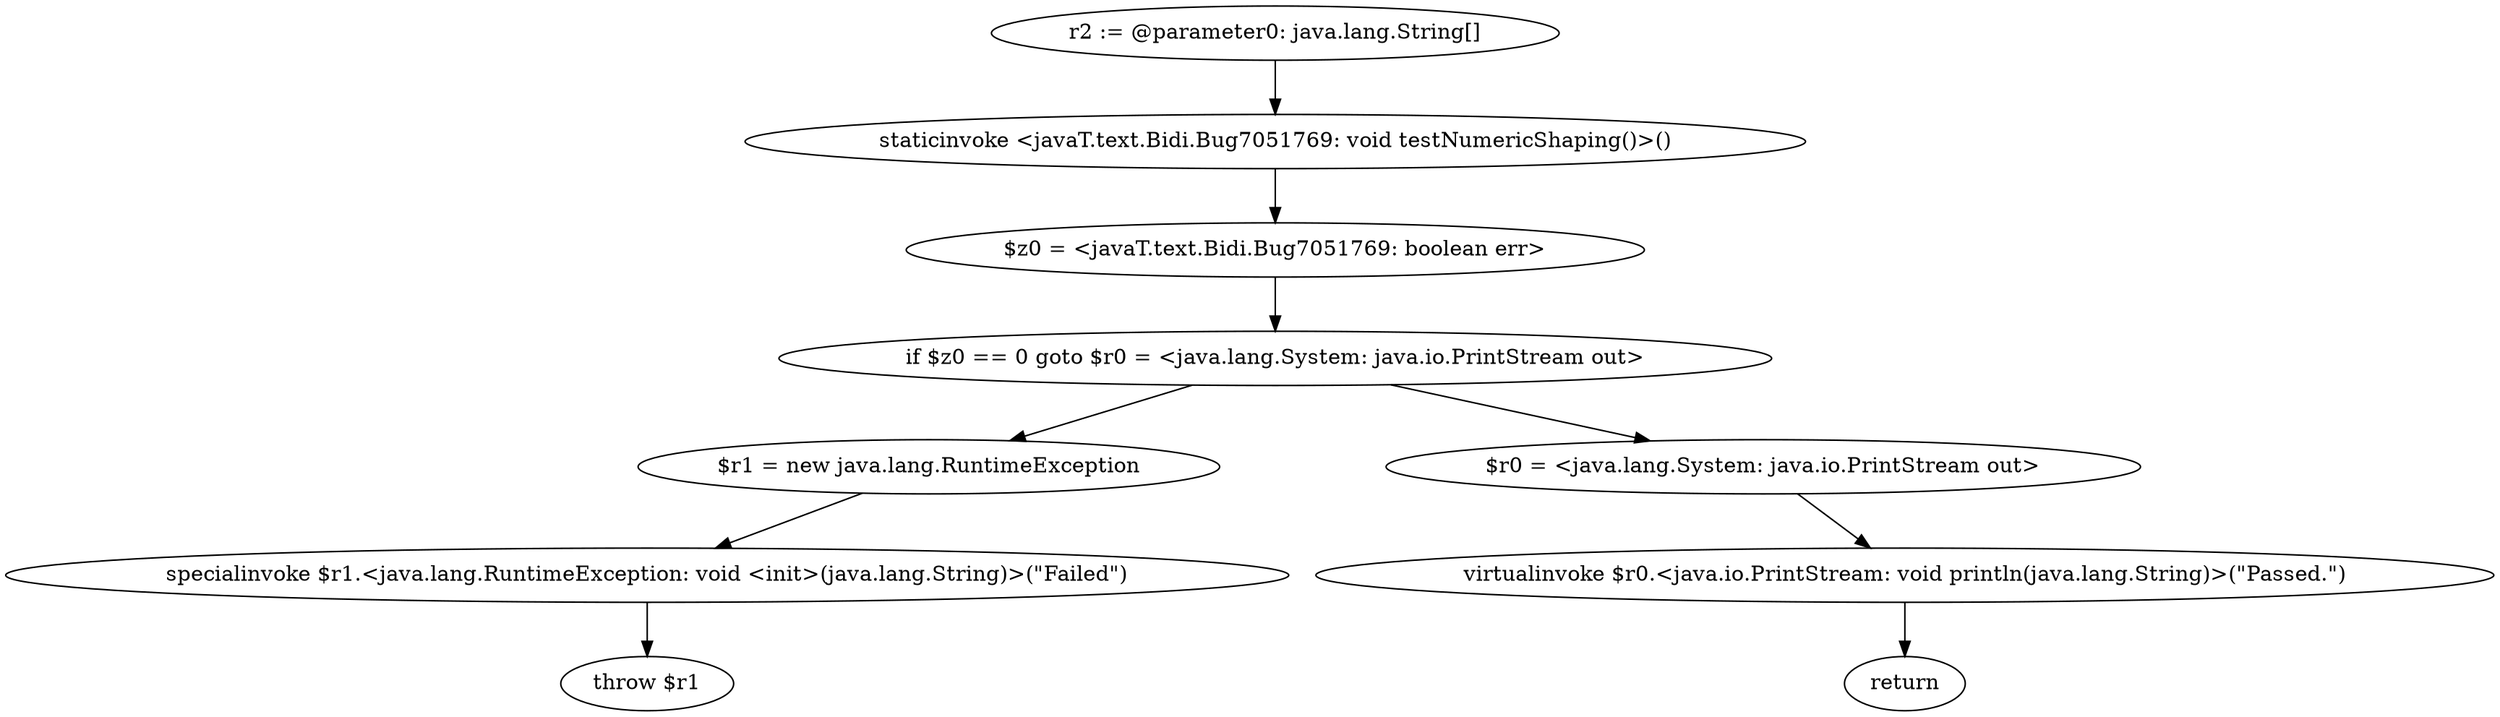 digraph "unitGraph" {
    "r2 := @parameter0: java.lang.String[]"
    "staticinvoke <javaT.text.Bidi.Bug7051769: void testNumericShaping()>()"
    "$z0 = <javaT.text.Bidi.Bug7051769: boolean err>"
    "if $z0 == 0 goto $r0 = <java.lang.System: java.io.PrintStream out>"
    "$r1 = new java.lang.RuntimeException"
    "specialinvoke $r1.<java.lang.RuntimeException: void <init>(java.lang.String)>(\"Failed\")"
    "throw $r1"
    "$r0 = <java.lang.System: java.io.PrintStream out>"
    "virtualinvoke $r0.<java.io.PrintStream: void println(java.lang.String)>(\"Passed.\")"
    "return"
    "r2 := @parameter0: java.lang.String[]"->"staticinvoke <javaT.text.Bidi.Bug7051769: void testNumericShaping()>()";
    "staticinvoke <javaT.text.Bidi.Bug7051769: void testNumericShaping()>()"->"$z0 = <javaT.text.Bidi.Bug7051769: boolean err>";
    "$z0 = <javaT.text.Bidi.Bug7051769: boolean err>"->"if $z0 == 0 goto $r0 = <java.lang.System: java.io.PrintStream out>";
    "if $z0 == 0 goto $r0 = <java.lang.System: java.io.PrintStream out>"->"$r1 = new java.lang.RuntimeException";
    "if $z0 == 0 goto $r0 = <java.lang.System: java.io.PrintStream out>"->"$r0 = <java.lang.System: java.io.PrintStream out>";
    "$r1 = new java.lang.RuntimeException"->"specialinvoke $r1.<java.lang.RuntimeException: void <init>(java.lang.String)>(\"Failed\")";
    "specialinvoke $r1.<java.lang.RuntimeException: void <init>(java.lang.String)>(\"Failed\")"->"throw $r1";
    "$r0 = <java.lang.System: java.io.PrintStream out>"->"virtualinvoke $r0.<java.io.PrintStream: void println(java.lang.String)>(\"Passed.\")";
    "virtualinvoke $r0.<java.io.PrintStream: void println(java.lang.String)>(\"Passed.\")"->"return";
}
